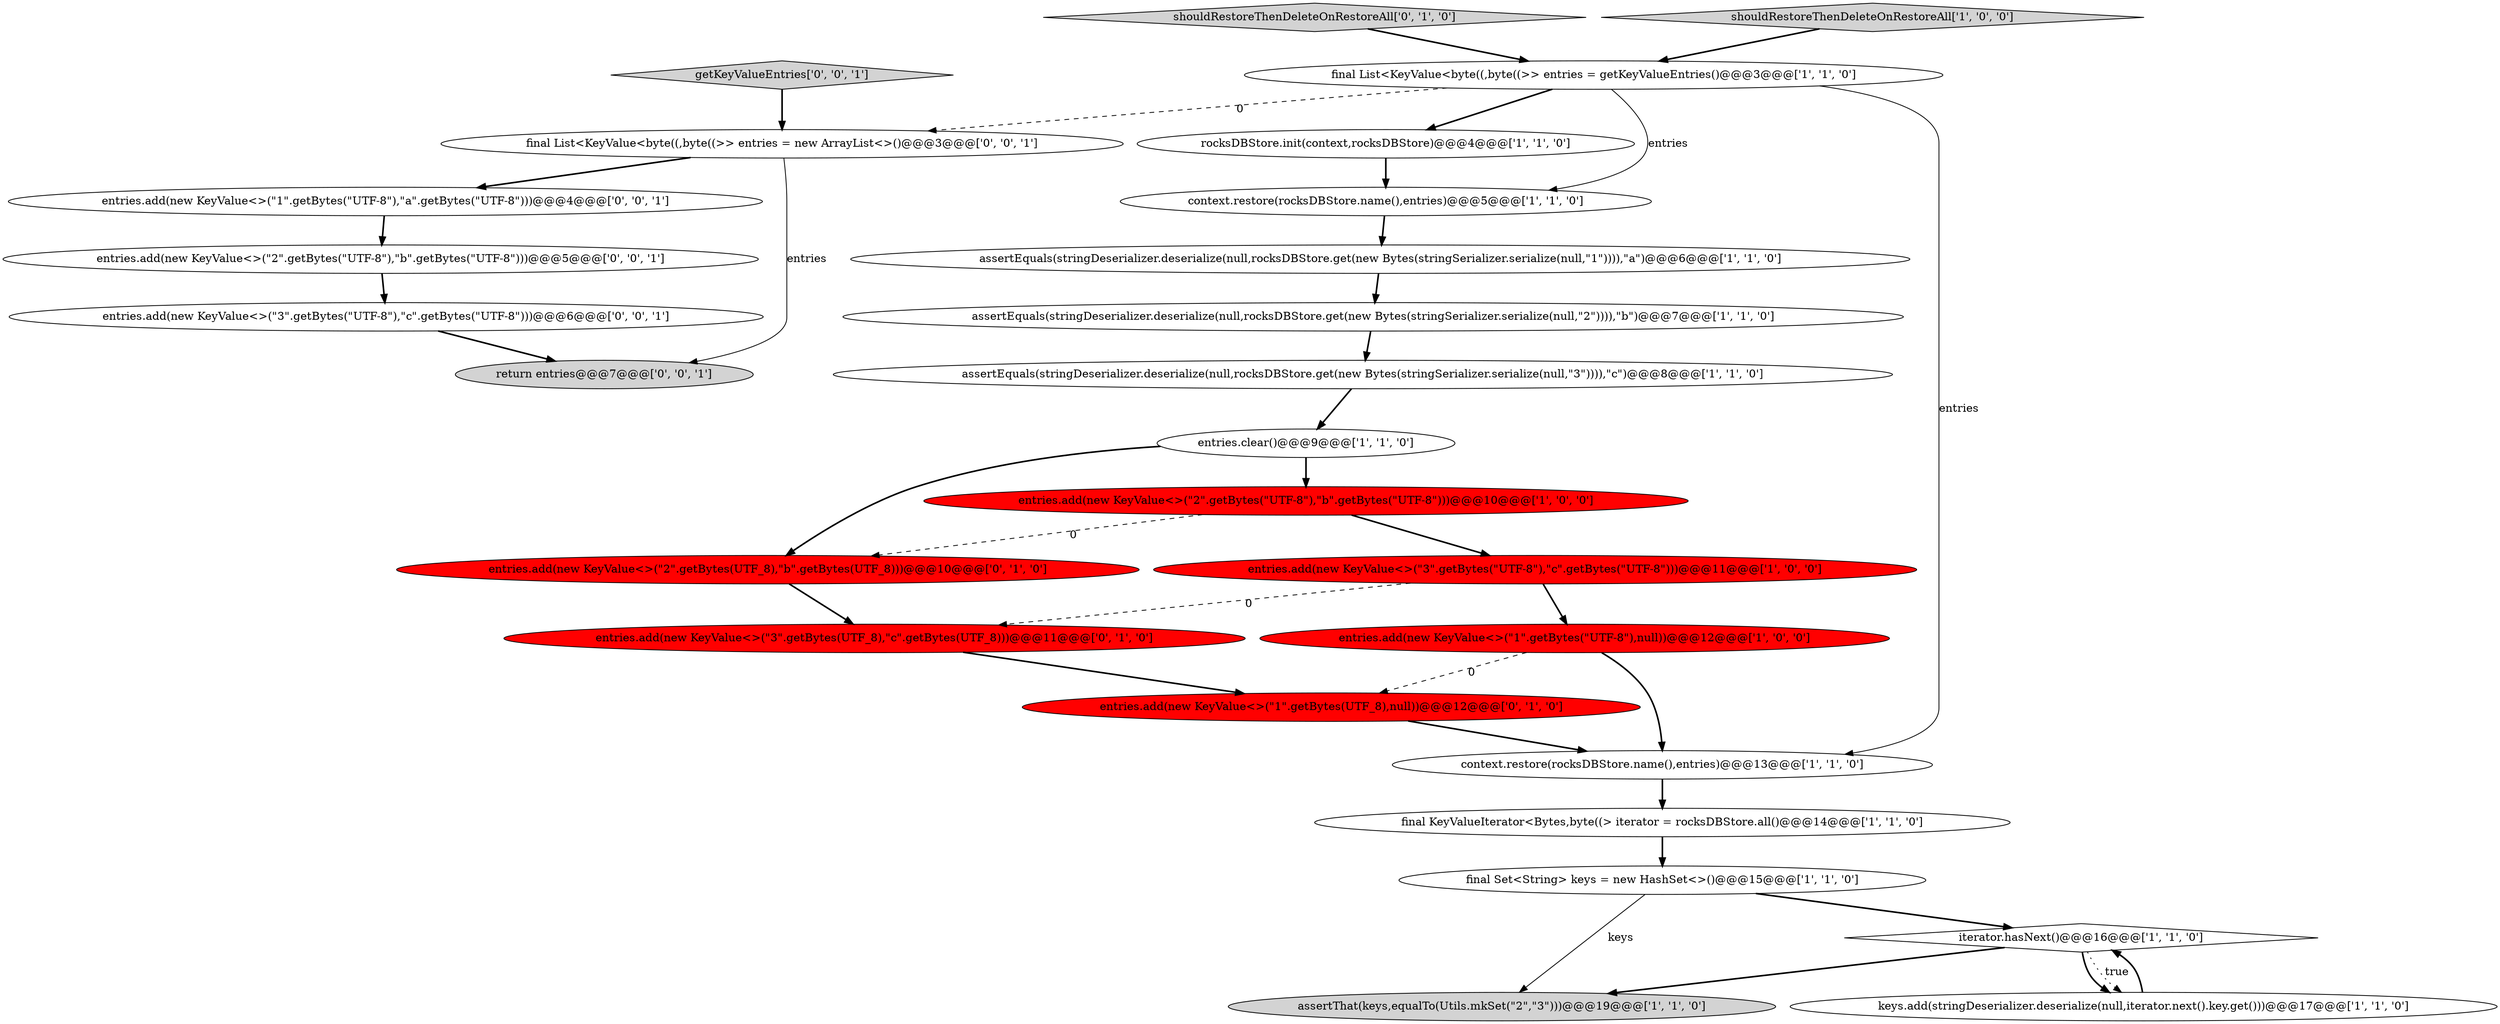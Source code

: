 digraph {
24 [style = filled, label = "return entries@@@7@@@['0', '0', '1']", fillcolor = lightgray, shape = ellipse image = "AAA0AAABBB3BBB"];
15 [style = filled, label = "assertEquals(stringDeserializer.deserialize(null,rocksDBStore.get(new Bytes(stringSerializer.serialize(null,\"2\")))),\"b\")@@@7@@@['1', '1', '0']", fillcolor = white, shape = ellipse image = "AAA0AAABBB1BBB"];
2 [style = filled, label = "keys.add(stringDeserializer.deserialize(null,iterator.next().key.get()))@@@17@@@['1', '1', '0']", fillcolor = white, shape = ellipse image = "AAA0AAABBB1BBB"];
17 [style = filled, label = "entries.add(new KeyValue<>(\"3\".getBytes(UTF_8),\"c\".getBytes(UTF_8)))@@@11@@@['0', '1', '0']", fillcolor = red, shape = ellipse image = "AAA1AAABBB2BBB"];
11 [style = filled, label = "assertEquals(stringDeserializer.deserialize(null,rocksDBStore.get(new Bytes(stringSerializer.serialize(null,\"1\")))),\"a\")@@@6@@@['1', '1', '0']", fillcolor = white, shape = ellipse image = "AAA0AAABBB1BBB"];
3 [style = filled, label = "context.restore(rocksDBStore.name(),entries)@@@5@@@['1', '1', '0']", fillcolor = white, shape = ellipse image = "AAA0AAABBB1BBB"];
25 [style = filled, label = "final List<KeyValue<byte((,byte((>> entries = new ArrayList<>()@@@3@@@['0', '0', '1']", fillcolor = white, shape = ellipse image = "AAA0AAABBB3BBB"];
26 [style = filled, label = "entries.add(new KeyValue<>(\"2\".getBytes(\"UTF-8\"),\"b\".getBytes(\"UTF-8\")))@@@5@@@['0', '0', '1']", fillcolor = white, shape = ellipse image = "AAA0AAABBB3BBB"];
10 [style = filled, label = "entries.add(new KeyValue<>(\"3\".getBytes(\"UTF-8\"),\"c\".getBytes(\"UTF-8\")))@@@11@@@['1', '0', '0']", fillcolor = red, shape = ellipse image = "AAA1AAABBB1BBB"];
23 [style = filled, label = "getKeyValueEntries['0', '0', '1']", fillcolor = lightgray, shape = diamond image = "AAA0AAABBB3BBB"];
5 [style = filled, label = "final KeyValueIterator<Bytes,byte((> iterator = rocksDBStore.all()@@@14@@@['1', '1', '0']", fillcolor = white, shape = ellipse image = "AAA0AAABBB1BBB"];
12 [style = filled, label = "final Set<String> keys = new HashSet<>()@@@15@@@['1', '1', '0']", fillcolor = white, shape = ellipse image = "AAA0AAABBB1BBB"];
20 [style = filled, label = "shouldRestoreThenDeleteOnRestoreAll['0', '1', '0']", fillcolor = lightgray, shape = diamond image = "AAA0AAABBB2BBB"];
21 [style = filled, label = "entries.add(new KeyValue<>(\"3\".getBytes(\"UTF-8\"),\"c\".getBytes(\"UTF-8\")))@@@6@@@['0', '0', '1']", fillcolor = white, shape = ellipse image = "AAA0AAABBB3BBB"];
9 [style = filled, label = "assertThat(keys,equalTo(Utils.mkSet(\"2\",\"3\")))@@@19@@@['1', '1', '0']", fillcolor = lightgray, shape = ellipse image = "AAA0AAABBB1BBB"];
22 [style = filled, label = "entries.add(new KeyValue<>(\"1\".getBytes(\"UTF-8\"),\"a\".getBytes(\"UTF-8\")))@@@4@@@['0', '0', '1']", fillcolor = white, shape = ellipse image = "AAA0AAABBB3BBB"];
14 [style = filled, label = "assertEquals(stringDeserializer.deserialize(null,rocksDBStore.get(new Bytes(stringSerializer.serialize(null,\"3\")))),\"c\")@@@8@@@['1', '1', '0']", fillcolor = white, shape = ellipse image = "AAA0AAABBB1BBB"];
7 [style = filled, label = "final List<KeyValue<byte((,byte((>> entries = getKeyValueEntries()@@@3@@@['1', '1', '0']", fillcolor = white, shape = ellipse image = "AAA0AAABBB1BBB"];
6 [style = filled, label = "iterator.hasNext()@@@16@@@['1', '1', '0']", fillcolor = white, shape = diamond image = "AAA0AAABBB1BBB"];
19 [style = filled, label = "entries.add(new KeyValue<>(\"1\".getBytes(UTF_8),null))@@@12@@@['0', '1', '0']", fillcolor = red, shape = ellipse image = "AAA1AAABBB2BBB"];
1 [style = filled, label = "shouldRestoreThenDeleteOnRestoreAll['1', '0', '0']", fillcolor = lightgray, shape = diamond image = "AAA0AAABBB1BBB"];
13 [style = filled, label = "entries.clear()@@@9@@@['1', '1', '0']", fillcolor = white, shape = ellipse image = "AAA0AAABBB1BBB"];
0 [style = filled, label = "rocksDBStore.init(context,rocksDBStore)@@@4@@@['1', '1', '0']", fillcolor = white, shape = ellipse image = "AAA0AAABBB1BBB"];
16 [style = filled, label = "context.restore(rocksDBStore.name(),entries)@@@13@@@['1', '1', '0']", fillcolor = white, shape = ellipse image = "AAA0AAABBB1BBB"];
4 [style = filled, label = "entries.add(new KeyValue<>(\"2\".getBytes(\"UTF-8\"),\"b\".getBytes(\"UTF-8\")))@@@10@@@['1', '0', '0']", fillcolor = red, shape = ellipse image = "AAA1AAABBB1BBB"];
18 [style = filled, label = "entries.add(new KeyValue<>(\"2\".getBytes(UTF_8),\"b\".getBytes(UTF_8)))@@@10@@@['0', '1', '0']", fillcolor = red, shape = ellipse image = "AAA1AAABBB2BBB"];
8 [style = filled, label = "entries.add(new KeyValue<>(\"1\".getBytes(\"UTF-8\"),null))@@@12@@@['1', '0', '0']", fillcolor = red, shape = ellipse image = "AAA1AAABBB1BBB"];
0->3 [style = bold, label=""];
4->10 [style = bold, label=""];
8->16 [style = bold, label=""];
22->26 [style = bold, label=""];
23->25 [style = bold, label=""];
12->9 [style = solid, label="keys"];
4->18 [style = dashed, label="0"];
8->19 [style = dashed, label="0"];
15->14 [style = bold, label=""];
25->22 [style = bold, label=""];
2->6 [style = bold, label=""];
7->3 [style = solid, label="entries"];
3->11 [style = bold, label=""];
18->17 [style = bold, label=""];
7->0 [style = bold, label=""];
21->24 [style = bold, label=""];
12->6 [style = bold, label=""];
7->16 [style = solid, label="entries"];
1->7 [style = bold, label=""];
17->19 [style = bold, label=""];
11->15 [style = bold, label=""];
19->16 [style = bold, label=""];
26->21 [style = bold, label=""];
6->2 [style = bold, label=""];
6->2 [style = dotted, label="true"];
10->8 [style = bold, label=""];
5->12 [style = bold, label=""];
10->17 [style = dashed, label="0"];
7->25 [style = dashed, label="0"];
16->5 [style = bold, label=""];
14->13 [style = bold, label=""];
6->9 [style = bold, label=""];
20->7 [style = bold, label=""];
13->18 [style = bold, label=""];
13->4 [style = bold, label=""];
25->24 [style = solid, label="entries"];
}
